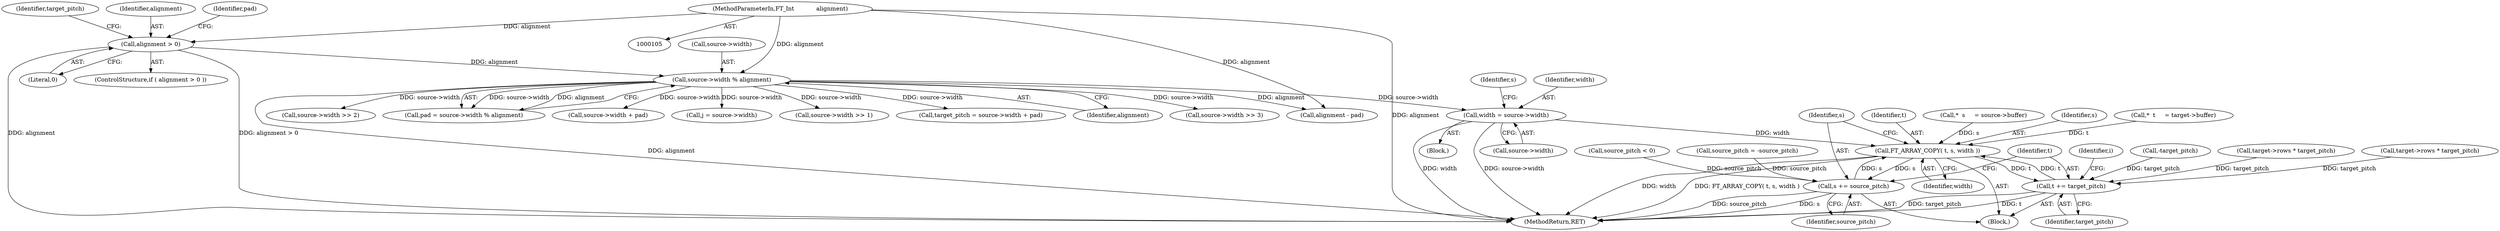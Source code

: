 digraph "0_savannah_b3500af717010137046ec4076d1e1c0641e33727@pointer" {
"1000493" [label="(Call,width = source->width)"];
"1000191" [label="(Call,source->width % alignment)"];
"1000185" [label="(Call,alignment > 0)"];
"1000109" [label="(MethodParameterIn,FT_Int            alignment)"];
"1000528" [label="(Call,FT_ARRAY_COPY( t, s, width ))"];
"1000532" [label="(Call,s += source_pitch)"];
"1000535" [label="(Call,t += target_pitch)"];
"1000205" [label="(Call,target_pitch = source->width + pad)"];
"1000529" [label="(Identifier,t)"];
"1000189" [label="(Call,pad = source->width % alignment)"];
"1000260" [label="(Call,-target_pitch)"];
"1000195" [label="(Identifier,alignment)"];
"1000190" [label="(Identifier,pad)"];
"1000185" [label="(Call,alignment > 0)"];
"1000528" [label="(Call,FT_ARRAY_COPY( t, s, width ))"];
"1000533" [label="(Identifier,s)"];
"1000499" [label="(Call,*  s     = source->buffer)"];
"1000275" [label="(Call,source_pitch < 0)"];
"1000278" [label="(Call,source_pitch = -source_pitch)"];
"1000331" [label="(Call,source->width >> 3)"];
"1000109" [label="(MethodParameterIn,FT_Int            alignment)"];
"1000526" [label="(Identifier,i)"];
"1000527" [label="(Block,)"];
"1000491" [label="(Block,)"];
"1000206" [label="(Identifier,target_pitch)"];
"1000493" [label="(Call,width = source->width)"];
"1000192" [label="(Call,source->width)"];
"1000583" [label="(Call,source->width >> 2)"];
"1000202" [label="(Call,alignment - pad)"];
"1000187" [label="(Literal,0)"];
"1000537" [label="(Identifier,target_pitch)"];
"1000536" [label="(Identifier,t)"];
"1000535" [label="(Call,t += target_pitch)"];
"1000186" [label="(Identifier,alignment)"];
"1000885" [label="(MethodReturn,RET)"];
"1000243" [label="(Call,target->rows * target_pitch)"];
"1000494" [label="(Identifier,width)"];
"1000534" [label="(Identifier,source_pitch)"];
"1000530" [label="(Identifier,s)"];
"1000232" [label="(Call,target->rows * target_pitch)"];
"1000207" [label="(Call,source->width + pad)"];
"1000505" [label="(Call,*  t     = target->buffer)"];
"1000495" [label="(Call,source->width)"];
"1000500" [label="(Identifier,s)"];
"1000852" [label="(Call,j = source->width)"];
"1000184" [label="(ControlStructure,if ( alignment > 0 ))"];
"1000191" [label="(Call,source->width % alignment)"];
"1000532" [label="(Call,s += source_pitch)"];
"1000741" [label="(Call,source->width >> 1)"];
"1000531" [label="(Identifier,width)"];
"1000493" -> "1000491"  [label="AST: "];
"1000493" -> "1000495"  [label="CFG: "];
"1000494" -> "1000493"  [label="AST: "];
"1000495" -> "1000493"  [label="AST: "];
"1000500" -> "1000493"  [label="CFG: "];
"1000493" -> "1000885"  [label="DDG: width"];
"1000493" -> "1000885"  [label="DDG: source->width"];
"1000191" -> "1000493"  [label="DDG: source->width"];
"1000493" -> "1000528"  [label="DDG: width"];
"1000191" -> "1000189"  [label="AST: "];
"1000191" -> "1000195"  [label="CFG: "];
"1000192" -> "1000191"  [label="AST: "];
"1000195" -> "1000191"  [label="AST: "];
"1000189" -> "1000191"  [label="CFG: "];
"1000191" -> "1000885"  [label="DDG: alignment"];
"1000191" -> "1000189"  [label="DDG: source->width"];
"1000191" -> "1000189"  [label="DDG: alignment"];
"1000185" -> "1000191"  [label="DDG: alignment"];
"1000109" -> "1000191"  [label="DDG: alignment"];
"1000191" -> "1000202"  [label="DDG: alignment"];
"1000191" -> "1000205"  [label="DDG: source->width"];
"1000191" -> "1000207"  [label="DDG: source->width"];
"1000191" -> "1000331"  [label="DDG: source->width"];
"1000191" -> "1000583"  [label="DDG: source->width"];
"1000191" -> "1000741"  [label="DDG: source->width"];
"1000191" -> "1000852"  [label="DDG: source->width"];
"1000185" -> "1000184"  [label="AST: "];
"1000185" -> "1000187"  [label="CFG: "];
"1000186" -> "1000185"  [label="AST: "];
"1000187" -> "1000185"  [label="AST: "];
"1000190" -> "1000185"  [label="CFG: "];
"1000206" -> "1000185"  [label="CFG: "];
"1000185" -> "1000885"  [label="DDG: alignment"];
"1000185" -> "1000885"  [label="DDG: alignment > 0"];
"1000109" -> "1000185"  [label="DDG: alignment"];
"1000109" -> "1000105"  [label="AST: "];
"1000109" -> "1000885"  [label="DDG: alignment"];
"1000109" -> "1000202"  [label="DDG: alignment"];
"1000528" -> "1000527"  [label="AST: "];
"1000528" -> "1000531"  [label="CFG: "];
"1000529" -> "1000528"  [label="AST: "];
"1000530" -> "1000528"  [label="AST: "];
"1000531" -> "1000528"  [label="AST: "];
"1000533" -> "1000528"  [label="CFG: "];
"1000528" -> "1000885"  [label="DDG: FT_ARRAY_COPY( t, s, width )"];
"1000528" -> "1000885"  [label="DDG: width"];
"1000505" -> "1000528"  [label="DDG: t"];
"1000535" -> "1000528"  [label="DDG: t"];
"1000532" -> "1000528"  [label="DDG: s"];
"1000499" -> "1000528"  [label="DDG: s"];
"1000528" -> "1000532"  [label="DDG: s"];
"1000528" -> "1000535"  [label="DDG: t"];
"1000532" -> "1000527"  [label="AST: "];
"1000532" -> "1000534"  [label="CFG: "];
"1000533" -> "1000532"  [label="AST: "];
"1000534" -> "1000532"  [label="AST: "];
"1000536" -> "1000532"  [label="CFG: "];
"1000532" -> "1000885"  [label="DDG: s"];
"1000532" -> "1000885"  [label="DDG: source_pitch"];
"1000275" -> "1000532"  [label="DDG: source_pitch"];
"1000278" -> "1000532"  [label="DDG: source_pitch"];
"1000535" -> "1000527"  [label="AST: "];
"1000535" -> "1000537"  [label="CFG: "];
"1000536" -> "1000535"  [label="AST: "];
"1000537" -> "1000535"  [label="AST: "];
"1000526" -> "1000535"  [label="CFG: "];
"1000535" -> "1000885"  [label="DDG: t"];
"1000535" -> "1000885"  [label="DDG: target_pitch"];
"1000232" -> "1000535"  [label="DDG: target_pitch"];
"1000260" -> "1000535"  [label="DDG: target_pitch"];
"1000243" -> "1000535"  [label="DDG: target_pitch"];
}
